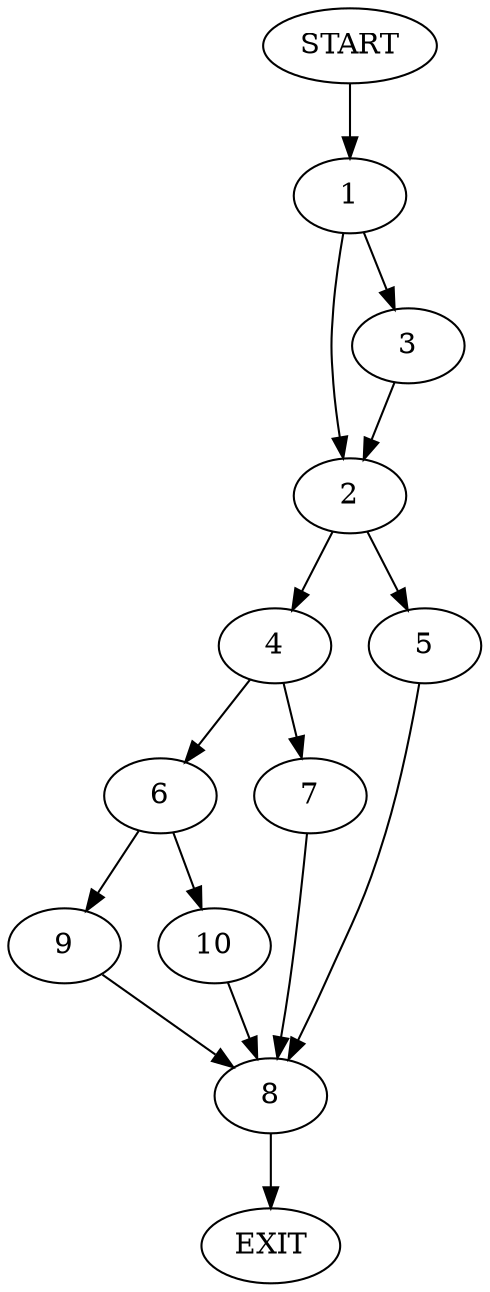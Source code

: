 digraph {
0 [label="START"]
11 [label="EXIT"]
0 -> 1
1 -> 2
1 -> 3
3 -> 2
2 -> 4
2 -> 5
4 -> 6
4 -> 7
5 -> 8
8 -> 11
6 -> 9
6 -> 10
7 -> 8
9 -> 8
10 -> 8
}
